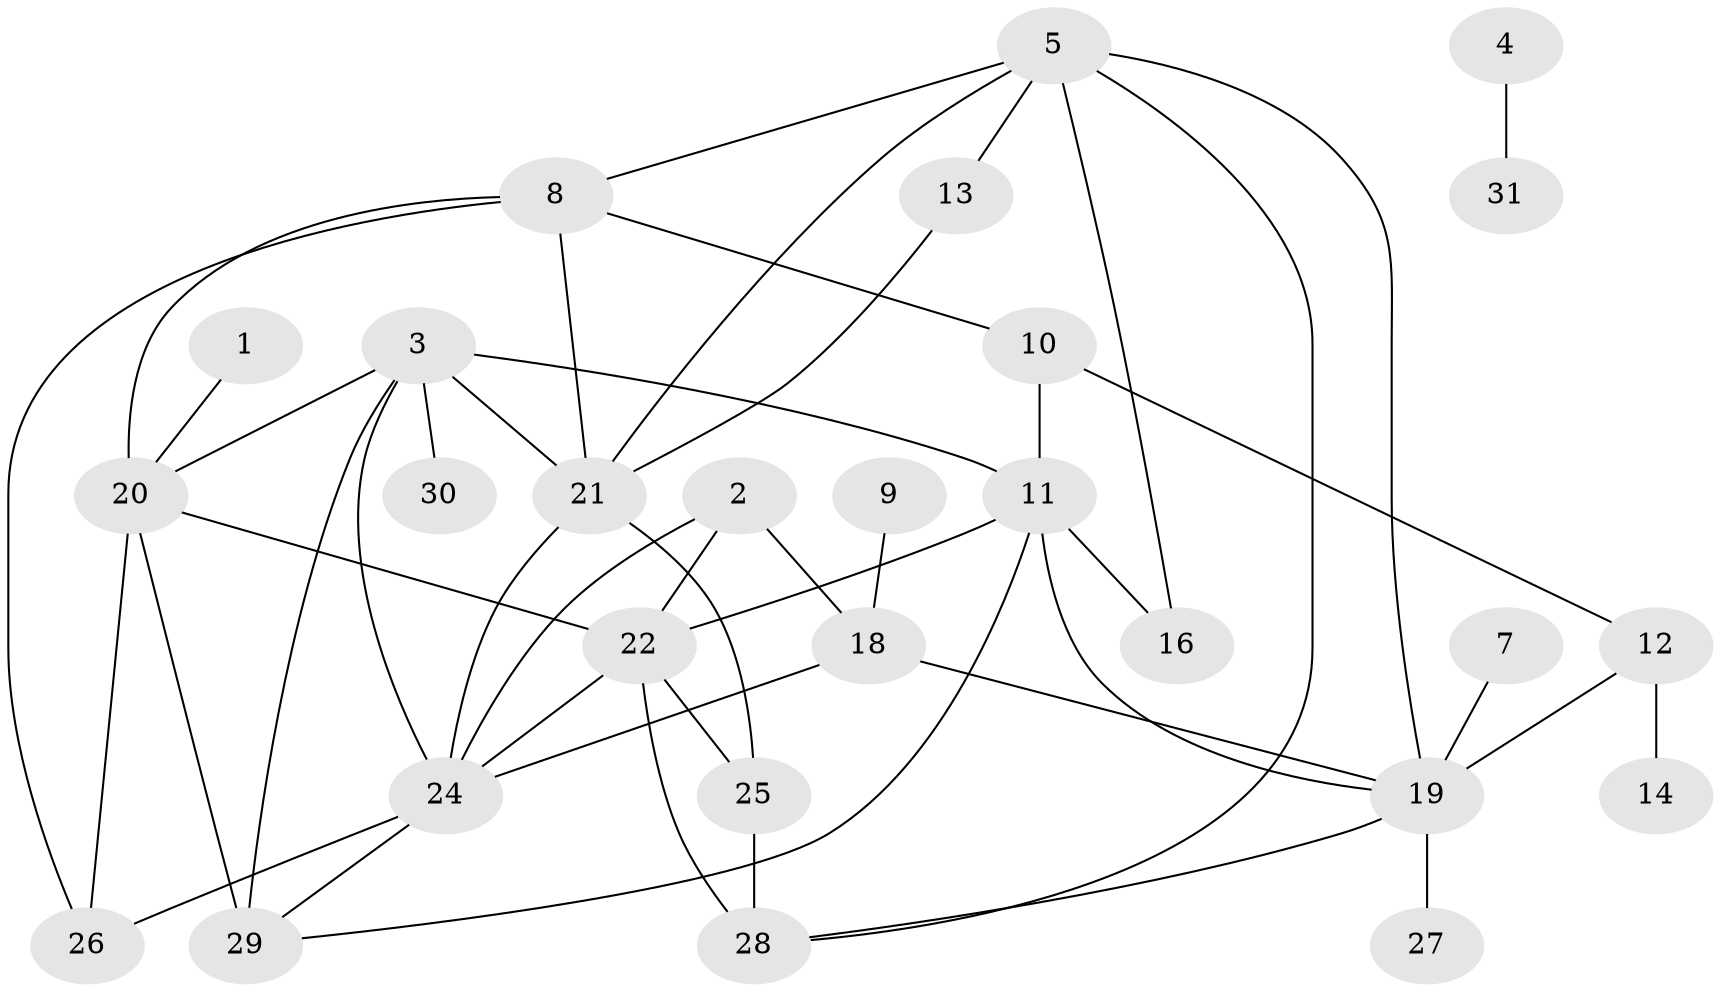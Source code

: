 // original degree distribution, {2: 0.11290322580645161, 4: 0.14516129032258066, 1: 0.24193548387096775, 3: 0.2903225806451613, 5: 0.11290322580645161, 6: 0.04838709677419355, 0: 0.04838709677419355}
// Generated by graph-tools (version 1.1) at 2025/49/03/09/25 03:49:12]
// undirected, 27 vertices, 47 edges
graph export_dot {
graph [start="1"]
  node [color=gray90,style=filled];
  1;
  2;
  3;
  4;
  5;
  7;
  8;
  9;
  10;
  11;
  12;
  13;
  14;
  16;
  18;
  19;
  20;
  21;
  22;
  24;
  25;
  26;
  27;
  28;
  29;
  30;
  31;
  1 -- 20 [weight=1.0];
  2 -- 18 [weight=1.0];
  2 -- 22 [weight=1.0];
  2 -- 24 [weight=1.0];
  3 -- 11 [weight=1.0];
  3 -- 20 [weight=1.0];
  3 -- 21 [weight=1.0];
  3 -- 24 [weight=1.0];
  3 -- 29 [weight=1.0];
  3 -- 30 [weight=1.0];
  4 -- 31 [weight=1.0];
  5 -- 8 [weight=1.0];
  5 -- 13 [weight=1.0];
  5 -- 16 [weight=1.0];
  5 -- 19 [weight=1.0];
  5 -- 21 [weight=1.0];
  5 -- 28 [weight=1.0];
  7 -- 19 [weight=1.0];
  8 -- 10 [weight=1.0];
  8 -- 20 [weight=2.0];
  8 -- 21 [weight=1.0];
  8 -- 26 [weight=1.0];
  9 -- 18 [weight=1.0];
  10 -- 11 [weight=1.0];
  10 -- 12 [weight=1.0];
  11 -- 16 [weight=1.0];
  11 -- 19 [weight=1.0];
  11 -- 22 [weight=1.0];
  11 -- 29 [weight=1.0];
  12 -- 14 [weight=1.0];
  12 -- 19 [weight=1.0];
  13 -- 21 [weight=1.0];
  18 -- 19 [weight=1.0];
  18 -- 24 [weight=1.0];
  19 -- 27 [weight=1.0];
  19 -- 28 [weight=1.0];
  20 -- 22 [weight=1.0];
  20 -- 26 [weight=1.0];
  20 -- 29 [weight=2.0];
  21 -- 24 [weight=1.0];
  21 -- 25 [weight=1.0];
  22 -- 24 [weight=1.0];
  22 -- 25 [weight=2.0];
  22 -- 28 [weight=2.0];
  24 -- 26 [weight=1.0];
  24 -- 29 [weight=1.0];
  25 -- 28 [weight=2.0];
}
